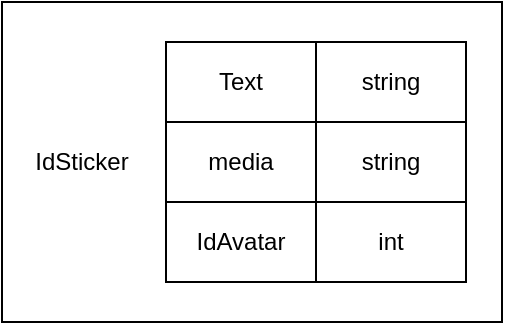 <mxfile version="22.0.8" type="github">
  <diagram name="Page-1" id="-hrCW1JOt1rqmKrmkx0s">
    <mxGraphModel dx="914" dy="479" grid="1" gridSize="10" guides="1" tooltips="1" connect="1" arrows="1" fold="1" page="1" pageScale="1" pageWidth="1169" pageHeight="827" math="0" shadow="0">
      <root>
        <mxCell id="0" />
        <mxCell id="1" parent="0" />
        <mxCell id="eokv_deSClD9n7se6uqg-1" value="" style="rounded=0;whiteSpace=wrap;html=1;" vertex="1" parent="1">
          <mxGeometry x="290" y="140" width="250" height="160" as="geometry" />
        </mxCell>
        <mxCell id="eokv_deSClD9n7se6uqg-18" value="IdSticker" style="text;html=1;strokeColor=none;fillColor=none;align=center;verticalAlign=middle;whiteSpace=wrap;rounded=0;" vertex="1" parent="1">
          <mxGeometry x="300" y="205" width="60" height="30" as="geometry" />
        </mxCell>
        <mxCell id="eokv_deSClD9n7se6uqg-19" value="" style="shape=table;startSize=0;container=1;collapsible=0;childLayout=tableLayout;" vertex="1" parent="1">
          <mxGeometry x="372" y="160" width="150" height="120" as="geometry" />
        </mxCell>
        <mxCell id="eokv_deSClD9n7se6uqg-20" value="" style="shape=tableRow;horizontal=0;startSize=0;swimlaneHead=0;swimlaneBody=0;strokeColor=inherit;top=0;left=0;bottom=0;right=0;collapsible=0;dropTarget=0;fillColor=none;points=[[0,0.5],[1,0.5]];portConstraint=eastwest;" vertex="1" parent="eokv_deSClD9n7se6uqg-19">
          <mxGeometry width="150" height="40" as="geometry" />
        </mxCell>
        <mxCell id="eokv_deSClD9n7se6uqg-21" value="Text" style="shape=partialRectangle;html=1;whiteSpace=wrap;connectable=0;strokeColor=inherit;overflow=hidden;fillColor=none;top=0;left=0;bottom=0;right=0;pointerEvents=1;" vertex="1" parent="eokv_deSClD9n7se6uqg-20">
          <mxGeometry width="75" height="40" as="geometry">
            <mxRectangle width="75" height="40" as="alternateBounds" />
          </mxGeometry>
        </mxCell>
        <mxCell id="eokv_deSClD9n7se6uqg-22" value="string" style="shape=partialRectangle;html=1;whiteSpace=wrap;connectable=0;strokeColor=inherit;overflow=hidden;fillColor=none;top=0;left=0;bottom=0;right=0;pointerEvents=1;" vertex="1" parent="eokv_deSClD9n7se6uqg-20">
          <mxGeometry x="75" width="75" height="40" as="geometry">
            <mxRectangle width="75" height="40" as="alternateBounds" />
          </mxGeometry>
        </mxCell>
        <mxCell id="eokv_deSClD9n7se6uqg-23" value="" style="shape=tableRow;horizontal=0;startSize=0;swimlaneHead=0;swimlaneBody=0;strokeColor=inherit;top=0;left=0;bottom=0;right=0;collapsible=0;dropTarget=0;fillColor=none;points=[[0,0.5],[1,0.5]];portConstraint=eastwest;" vertex="1" parent="eokv_deSClD9n7se6uqg-19">
          <mxGeometry y="40" width="150" height="40" as="geometry" />
        </mxCell>
        <mxCell id="eokv_deSClD9n7se6uqg-24" value="media" style="shape=partialRectangle;html=1;whiteSpace=wrap;connectable=0;strokeColor=inherit;overflow=hidden;fillColor=none;top=0;left=0;bottom=0;right=0;pointerEvents=1;" vertex="1" parent="eokv_deSClD9n7se6uqg-23">
          <mxGeometry width="75" height="40" as="geometry">
            <mxRectangle width="75" height="40" as="alternateBounds" />
          </mxGeometry>
        </mxCell>
        <mxCell id="eokv_deSClD9n7se6uqg-25" value="string" style="shape=partialRectangle;html=1;whiteSpace=wrap;connectable=0;strokeColor=inherit;overflow=hidden;fillColor=none;top=0;left=0;bottom=0;right=0;pointerEvents=1;" vertex="1" parent="eokv_deSClD9n7se6uqg-23">
          <mxGeometry x="75" width="75" height="40" as="geometry">
            <mxRectangle width="75" height="40" as="alternateBounds" />
          </mxGeometry>
        </mxCell>
        <mxCell id="eokv_deSClD9n7se6uqg-26" value="" style="shape=tableRow;horizontal=0;startSize=0;swimlaneHead=0;swimlaneBody=0;strokeColor=inherit;top=0;left=0;bottom=0;right=0;collapsible=0;dropTarget=0;fillColor=none;points=[[0,0.5],[1,0.5]];portConstraint=eastwest;" vertex="1" parent="eokv_deSClD9n7se6uqg-19">
          <mxGeometry y="80" width="150" height="40" as="geometry" />
        </mxCell>
        <mxCell id="eokv_deSClD9n7se6uqg-27" value="IdAvatar" style="shape=partialRectangle;html=1;whiteSpace=wrap;connectable=0;strokeColor=inherit;overflow=hidden;fillColor=none;top=0;left=0;bottom=0;right=0;pointerEvents=1;" vertex="1" parent="eokv_deSClD9n7se6uqg-26">
          <mxGeometry width="75" height="40" as="geometry">
            <mxRectangle width="75" height="40" as="alternateBounds" />
          </mxGeometry>
        </mxCell>
        <mxCell id="eokv_deSClD9n7se6uqg-28" value="int" style="shape=partialRectangle;html=1;whiteSpace=wrap;connectable=0;strokeColor=inherit;overflow=hidden;fillColor=none;top=0;left=0;bottom=0;right=0;pointerEvents=1;" vertex="1" parent="eokv_deSClD9n7se6uqg-26">
          <mxGeometry x="75" width="75" height="40" as="geometry">
            <mxRectangle width="75" height="40" as="alternateBounds" />
          </mxGeometry>
        </mxCell>
      </root>
    </mxGraphModel>
  </diagram>
</mxfile>
